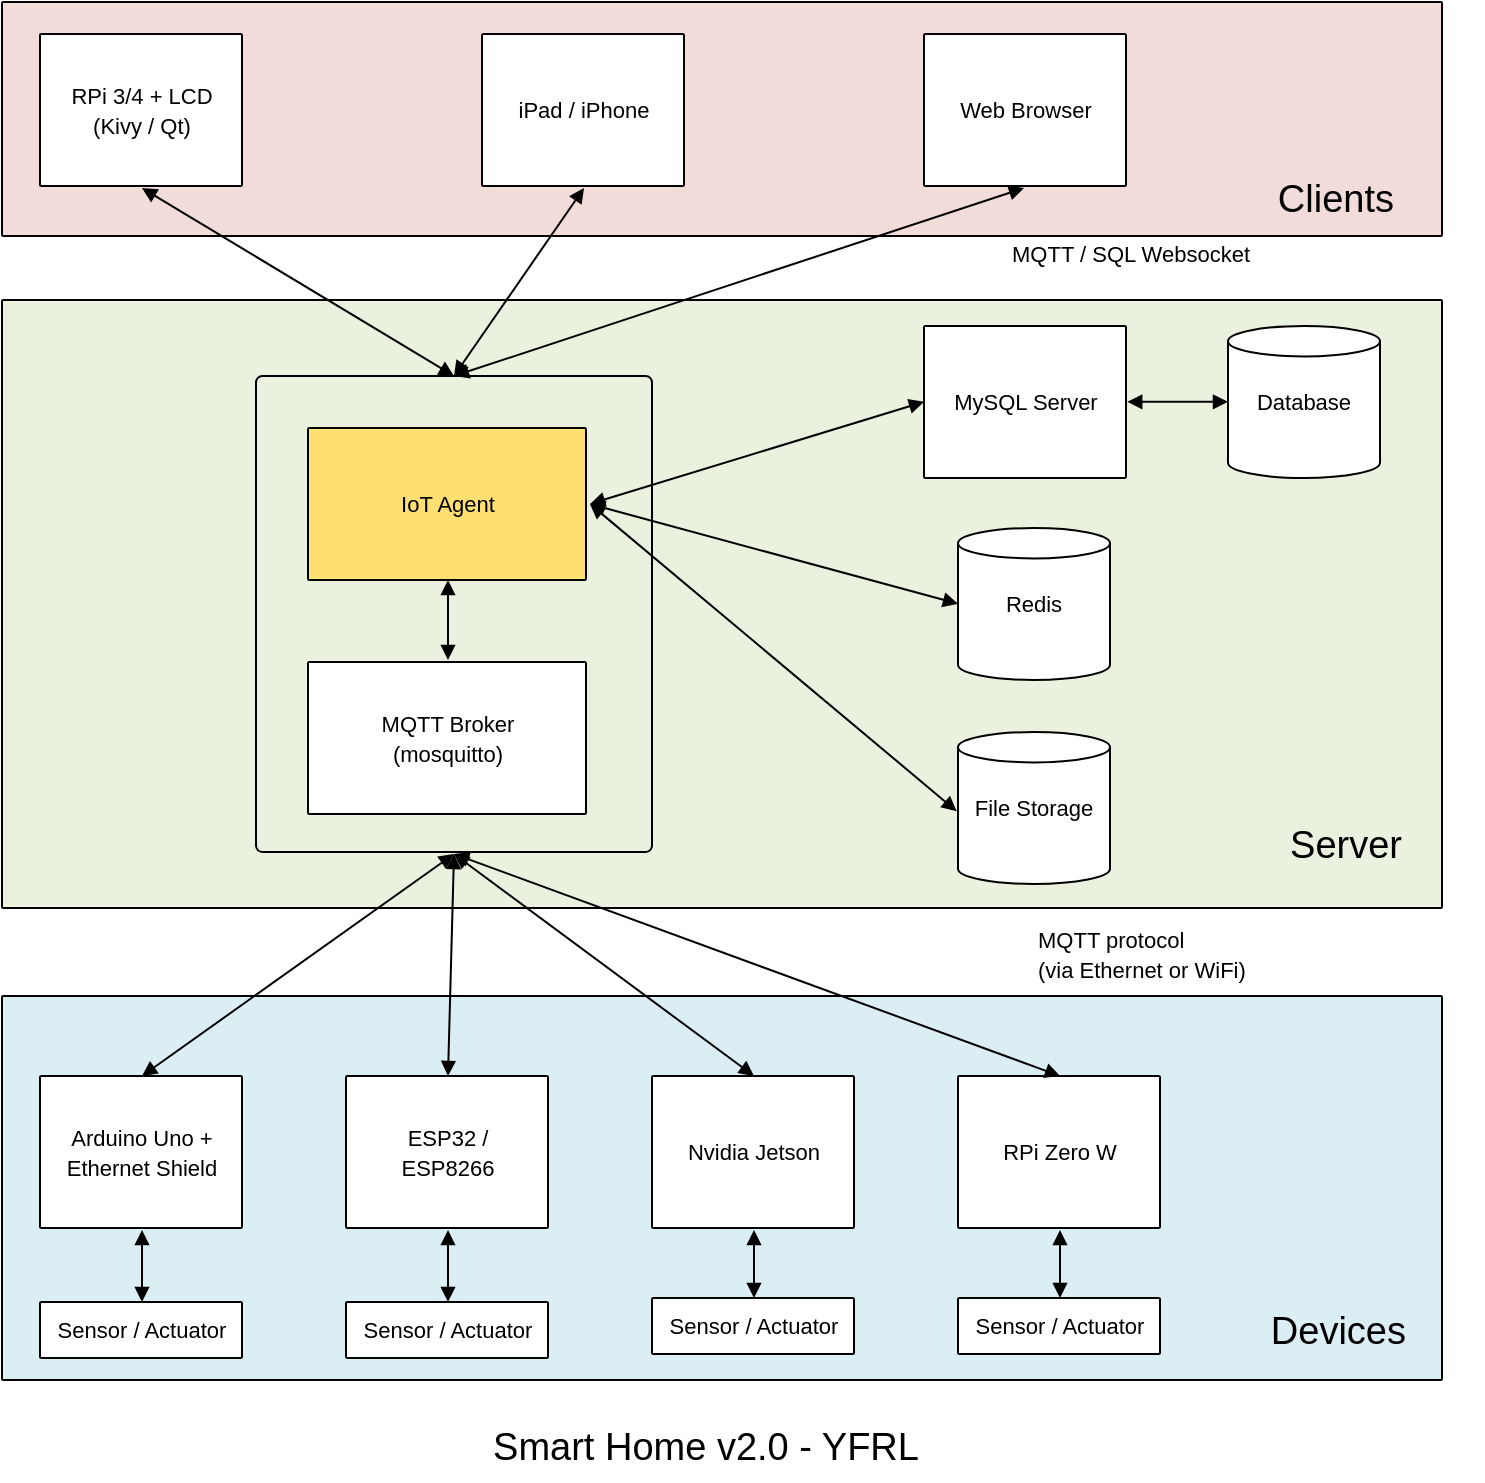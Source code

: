 <mxfile version="13.0.1" type="device"><diagram name="Page 1" id="Page_1"><mxGraphModel dx="1102" dy="1000" grid="1" gridSize="10" guides="1" tooltips="1" connect="1" arrows="1" fold="1" page="1" pageScale="1" pageWidth="827" pageHeight="1169" math="0" shadow="0"><root><mxCell id="0"/><mxCell id="1" parent="0"/><mxCell id="2" style="vsdxID=1;fillColor=none;gradientColor=none;strokeColor=none;spacingTop=-3;spacingBottom=-3;spacingLeft=-3;spacingRight=-3;labelBackgroundColor=none;rounded=1;html=1;whiteSpace=wrap;" parent="1" vertex="1"><mxGeometry x="30" y="179" width="720" height="304" as="geometry"/></mxCell><mxCell id="3" style="vsdxID=2;fillColor=#ebf1df;gradientColor=none;shape=stencil(hZPhcsIgDMefhq8eJHO1H3dOX8An6FlmuXWth1VxTz/a0AItOj5B8svln4Qw3F6q4iwZ8Eun2295V2VXMfxkAKqppFadvTHcMdx+tVqedHttSnqfC0sCHyyypBjR08ALfTyoX0k2vkKRrclBkT/trc9onJ9cD3rl+WqDg2VP8PGqiRYxLiY+BzIZGBPyNwc5i+AuyuCEZA7BGBmy8g+buFZNoLLPg5HSKGKpsw945/6IWLeXNNc4ig4rwzmDyW4ldPuQsXKRvZLteeFblQfH5Zt0P6sTonEZXLYRQ+KZ/mBSCzzxOfzo4+9iYjkP+Kc4jHFMNS+l9vVftpdha2ifVF3T0oX++ZZZE20o7v4A);strokeColor=#000000;spacingTop=-3;spacingBottom=-3;spacingLeft=-3;spacingRight=-3;labelBackgroundColor=none;rounded=1;html=1;whiteSpace=wrap;" parent="2" vertex="1"><mxGeometry width="720" height="304" as="geometry"/></mxCell><mxCell id="4" style="vsdxID=3;fillColor=none;gradientColor=none;fillOpacity=0;strokeColor=none;spacingTop=-3;spacingBottom=-3;spacingLeft=-3;spacingRight=-3;labelBackgroundColor=none;rounded=1;html=1;whiteSpace=wrap;" parent="1" vertex="1"><mxGeometry x="157" y="217" width="198" height="238" as="geometry"/></mxCell><mxCell id="5" style="vsdxID=4;fillColor=#000000;gradientColor=none;fillOpacity=0;shape=stencil(fZNRcoMgEIZPw6uzsMaUx06aXKAncCKtTK1miGk0py9xpQJFeYLd/4dvgWV4uNblRTEB1950X+quq75m+MaE0G2tjO7tjOGR4eGjM+rTdLe2ovWltEoBU0RV5OFPtYDSnN/1Q1EMMuT7HSXI+d39PE8c5jylxnmHDPMpcCLt+WZIzEO1W2Y7Cd6YzTAIl99DMGbCUQTbDehOL5wAfcEEA6+Wp9Gtxy5fsjzAhy12KTMhI/4QlwNEfGv1YWzA1P0lkBfHXwlFsUW9GJYych5y+5XFpThU764i+FXU5TUShsTfWHvsuJIhfP1R/C8MQwUmLyvBvP2b7WRqG2oo3TTUdX4+bjMbohbF4y8=);strokeColor=#000000;spacingTop=-3;spacingBottom=-3;spacingLeft=-3;spacingRight=-3;labelBackgroundColor=none;rounded=1;html=1;whiteSpace=wrap;" parent="4" vertex="1"><mxGeometry width="198" height="238" as="geometry"/></mxCell><mxCell id="6" style="vsdxID=5;fillColor=none;gradientColor=none;strokeColor=none;spacingTop=-3;spacingBottom=-3;spacingLeft=-3;spacingRight=-3;labelBackgroundColor=none;rounded=1;html=1;whiteSpace=wrap;" parent="1" vertex="1"><mxGeometry x="30" y="527" width="720" height="192" as="geometry"/></mxCell><mxCell id="7" style="vsdxID=6;fillColor=#dbeef3;gradientColor=none;shape=stencil(fZNRkoMgDIZPw6sDpLb1cafbXqAncCqtzLraobbr7ukXDQpRLE+QfJn8CQmDw6PM74pJ/mhN86V+dNGWDD6ZlLouldGtvTE4MjhcG6NupnnWBb7vuSUlHyyqwBjR05Ln5nLWfwptPAGxS9GBkd/Nq8/YOT+6fvGVZYmDTwhfngZpQXEx8fs9mjo5JuQbBzmL4NYmHQUTtXMULKghN/+w6StdB1pttgyI3nnQUnAfs+X+CFoA0eb10gLCKmHOQLRzEfU+ZGyB3L5T7vmx94mwafxJNykVvlarJH/XwbKbEBJrBQR/tsAjk+LngM5OR+VM6larA8pDrH0xue8n216GHcLt0lWFKxj65ztnTbivcPwH);strokeColor=#000000;spacingTop=-3;spacingBottom=-3;spacingLeft=-3;spacingRight=-3;labelBackgroundColor=none;rounded=1;html=1;whiteSpace=wrap;" parent="6" vertex="1"><mxGeometry width="720" height="192" as="geometry"/></mxCell><mxCell id="8" style="vsdxID=7;fillColor=none;gradientColor=none;strokeColor=none;spacingTop=-3;spacingBottom=-3;spacingLeft=-3;spacingRight=-3;labelBackgroundColor=none;rounded=1;html=1;whiteSpace=wrap;" parent="1" vertex="1"><mxGeometry x="30" y="30" width="720" height="117" as="geometry"/></mxCell><mxCell id="9" style="vsdxID=8;fillColor=#f2dcda;gradientColor=none;shape=stencil(fZNLcoMwDIZP4y1jWyTAspMmF+gJmOAWTylkHNK6PX0NMtjiEa9s6dPol2QxON3r8qaY5PfedJ/qR1d9zeCVSanbWhnduxuDM4PTe2fUh+kebYXvW+lIyUeLqjBGDLTkpbm+6T+FNp6AyA7owMiv7nvIaL0fXb/4KorkkI2WC8LXh0FaUFzMfJajycopIU895C2C+ygLM5J5BCgyZuUvLnGj20ily1MAUUoi1jqHgCMPR1DdQdJS4yQ6rgyWDGx2a0N3CJkqT9NnsgM/9TuRoohOnh+p8L1CJZmXhXUfISb2CohGtcI3fkeYPf0vlsqZ1e1WB5SHrfZtyX3+m91l3BvcKN00uHaxf7lnzoQ7Cud/);strokeColor=#000000;spacingTop=-3;spacingBottom=-3;spacingLeft=-3;spacingRight=-3;labelBackgroundColor=none;rounded=1;html=1;whiteSpace=wrap;" parent="8" vertex="1"><mxGeometry width="720" height="117" as="geometry"/></mxCell><mxCell id="10" style="vsdxID=9;fillColor=none;gradientColor=none;strokeColor=none;spacingTop=-3;spacingBottom=-3;spacingLeft=-3;spacingRight=-3;labelBackgroundColor=none;rounded=1;html=1;whiteSpace=wrap;" parent="1" vertex="1"><mxGeometry x="183" y="360" width="139" height="76" as="geometry"/></mxCell><mxCell id="11" style="vsdxID=10;fillColor=#ffffff;gradientColor=none;shape=stencil(fZNRkoIwDIZP01enbRbER8d1L7AnYKQunUVwKu5WT28lhTZQ5akk3z/50zQMdpe6PCsm+aU33a/611VfM/hkUuq2Vkb37sRgz2B37Iz6Md21rfD/XDpS8iGiKtSIJy15aQ7f+q4wxlcg1hkmUHnq/p4Vrc9j6oZ/m81K5EPkC+HD1SAtKC4mPl9jyMqxoCg85COCe5WFEfnIPQIUGaryrSvc6DZy6epkGXFKFEufTlBI6jXYmPsajcbdwJyB5A0lvAbJ2G0B76wGXkwjc2XC5+WT77g3ScZiYXldEBOvPEcTWeCJRxBGTJ+FpXYmd68aAopD6sJSbt+/WXcYtgP3RjcNLlecn2+TC+Emwv4B);strokeColor=#000000;spacingTop=-3;spacingBottom=-3;spacingLeft=-3;spacingRight=-3;labelBackgroundColor=none;rounded=1;html=1;whiteSpace=wrap;" parent="10" vertex="1"><mxGeometry width="139" height="76" as="geometry"/></mxCell><mxCell id="12" value="&lt;p style=&quot;align:center;margin-left:0;margin-right:0;margin-top:0px;margin-bottom:0px;text-indent:0;valign:middle;direction:ltr;&quot;&gt;&lt;font style=&quot;font-size:11px;font-family:Arial;color:#000000;direction:ltr;letter-spacing:0px;line-height:100%;opacity:1&quot;&gt;MQTT Broker&lt;br/&gt;(mosquitto)&lt;br/&gt;&lt;/font&gt;&lt;/p&gt;" style="text;vsdxID=9;fillColor=none;gradientColor=none;strokeColor=none;spacingTop=-3;spacingBottom=-3;spacingLeft=-3;spacingRight=-3;labelBackgroundColor=none;rounded=1;html=1;whiteSpace=wrap;verticalAlign=middle;align=center;;html=1;" parent="10" vertex="1"><mxGeometry y="-0.2" width="139.7" height="76.2" as="geometry"/></mxCell><mxCell id="13" style="vsdxID=11;fillColor=none;gradientColor=none;strokeColor=none;spacingTop=-3;spacingBottom=-3;spacingLeft=-3;spacingRight=-3;labelBackgroundColor=none;rounded=1;html=1;whiteSpace=wrap;" parent="1" vertex="1"><mxGeometry x="202" y="567" width="101" height="76" as="geometry"/></mxCell><mxCell id="14" style="vsdxID=12;fillColor=#ffffff;gradientColor=none;shape=stencil(fZNNEsIgDIVPw9YBMlZdOv5cwBN0LFrG2jq0Knp6sYECLdoVTb7MeyGEwKYt85sgnLadai7iKYuuJLAlnMu6FEp25kRgR2BzapQ4q+ZeF/h/yw3JaR8RBdawL81pro4H+RYYozNgizkmsPLaPL6K2uYx9cK/1WrGsj6yR/h4V0izGGcDny0wpLkT5FbuZSOM2ioNDsnAIhAjvSpdG+FK1oFLowPLyGlUMfVpClzXzqu3MfbljIbdwJiB5A0lvPoS1+0S/ln1PBtGZmT8Z8sH32FvPBqLhul1QUj88hxMZIInHoEfcfwsdGxncPerIYhxSF1Yyu3/N2sO/Xbg3siqwuUK8+NtMiHcRNh9AA==);strokeColor=#000000;spacingTop=-3;spacingBottom=-3;spacingLeft=-3;spacingRight=-3;labelBackgroundColor=none;rounded=1;html=1;whiteSpace=wrap;" parent="13" vertex="1"><mxGeometry width="101" height="76" as="geometry"/></mxCell><mxCell id="15" value="&lt;p style=&quot;align:center;margin-left:0;margin-right:0;margin-top:0px;margin-bottom:0px;text-indent:0;valign:middle;direction:ltr;&quot;&gt;&lt;font style=&quot;font-size:11px;font-family:Arial;color:#000000;direction:ltr;letter-spacing:0px;line-height:100%;opacity:1&quot;&gt;ESP32 / &lt;br/&gt;ESP8266&lt;br/&gt;&lt;/font&gt;&lt;/p&gt;" style="text;vsdxID=11;fillColor=none;gradientColor=none;strokeColor=none;spacingTop=-3;spacingBottom=-3;spacingLeft=-3;spacingRight=-3;labelBackgroundColor=none;rounded=1;html=1;whiteSpace=wrap;verticalAlign=middle;align=center;;html=1;" parent="13" vertex="1"><mxGeometry y="-0.2" width="101.6" height="76.2" as="geometry"/></mxCell><mxCell id="16" style="vsdxID=13;fillColor=none;gradientColor=none;strokeColor=none;spacingTop=-3;spacingBottom=-3;spacingLeft=-3;spacingRight=-3;labelBackgroundColor=none;rounded=1;html=1;whiteSpace=wrap;" parent="1" vertex="1"><mxGeometry x="508" y="567" width="101" height="76" as="geometry"/></mxCell><mxCell id="17" style="vsdxID=14;fillColor=#ffffff;gradientColor=none;shape=stencil(fZNNEsIgDIVPw9YBMlZdOv5cwBN0LFrG2jq0Knp6sYECLdoVTb7MeyGEwKYt85sgnLadai7iKYuuJLAlnMu6FEp25kRgR2BzapQ4q+ZeF/h/yw3JaR8RBdawL81pro4H+RYYozNgizkmsPLaPL6K2uYx9cK/1WrGsj6yR/h4V0izGGcDny0wpLkT5FbuZSOM2ioNDsnAIhAjvSpdG+FK1oFLowPLyGlUMfVpClzXzqu3MfbljIbdwJiB5A0lvPoS1+0S/ln1PBtGZmT8Z8sH32FvPBqLhul1QUj88hxMZIInHoEfcfwsdGxncPerIYhxSF1Yyu3/N2sO/Xbg3siqwuUK8+NtMiHcRNh9AA==);strokeColor=#000000;spacingTop=-3;spacingBottom=-3;spacingLeft=-3;spacingRight=-3;labelBackgroundColor=none;rounded=1;html=1;whiteSpace=wrap;" parent="16" vertex="1"><mxGeometry width="101" height="76" as="geometry"/></mxCell><mxCell id="18" value="&lt;p style=&quot;align:center;margin-left:0;margin-right:0;margin-top:0px;margin-bottom:0px;text-indent:0;valign:middle;direction:ltr;&quot;&gt;&lt;font style=&quot;font-size:11px;font-family:Arial;color:#000000;direction:ltr;letter-spacing:0px;line-height:100%;opacity:1&quot;&gt;RPi Zero W&lt;br/&gt;&lt;/font&gt;&lt;/p&gt;" style="text;vsdxID=13;fillColor=none;gradientColor=none;strokeColor=none;spacingTop=-3;spacingBottom=-3;spacingLeft=-3;spacingRight=-3;labelBackgroundColor=none;rounded=1;html=1;whiteSpace=wrap;verticalAlign=middle;align=center;;html=1;" parent="16" vertex="1"><mxGeometry y="-0.2" width="101.6" height="76.2" as="geometry"/></mxCell><mxCell id="19" style="vsdxID=15;fillColor=none;gradientColor=none;strokeColor=none;spacingTop=-3;spacingBottom=-3;spacingLeft=-3;spacingRight=-3;labelBackgroundColor=none;rounded=1;html=1;whiteSpace=wrap;" parent="1" vertex="1"><mxGeometry x="49" y="46" width="101" height="76" as="geometry"/></mxCell><mxCell id="20" style="vsdxID=16;fillColor=#ffffff;gradientColor=none;shape=stencil(fZNNEsIgDIVPw9YBMlZdOv5cwBN0LFrG2jq0Knp6sYECLdoVTb7MeyGEwKYt85sgnLadai7iKYuuJLAlnMu6FEp25kRgR2BzapQ4q+ZeF/h/yw3JaR8RBdawL81pro4H+RYYozNgizkmsPLaPL6K2uYx9cK/1WrGsj6yR/h4V0izGGcDny0wpLkT5FbuZSOM2ioNDsnAIhAjvSpdG+FK1oFLowPLyGlUMfVpClzXzqu3MfbljIbdwJiB5A0lvPoS1+0S/ln1PBtGZmT8Z8sH32FvPBqLhul1QUj88hxMZIInHoEfcfwsdGxncPerIYhxSF1Yyu3/N2sO/Xbg3siqwuUK8+NtMiHcRNh9AA==);strokeColor=#000000;spacingTop=-3;spacingBottom=-3;spacingLeft=-3;spacingRight=-3;labelBackgroundColor=none;rounded=1;html=1;whiteSpace=wrap;" parent="19" vertex="1"><mxGeometry width="101" height="76" as="geometry"/></mxCell><mxCell id="21" value="&lt;p style=&quot;align:center;margin-left:0;margin-right:0;margin-top:0px;margin-bottom:0px;text-indent:0;valign:middle;direction:ltr;&quot;&gt;&lt;font style=&quot;font-size:11px;font-family:Arial;color:#000000;direction:ltr;letter-spacing:0px;line-height:100%;opacity:1&quot;&gt;RPi 3/4 + LCD&lt;br/&gt;(Kivy / Qt)&lt;br/&gt;&lt;/font&gt;&lt;/p&gt;" style="text;vsdxID=15;fillColor=none;gradientColor=none;strokeColor=none;spacingTop=-3;spacingBottom=-3;spacingLeft=-3;spacingRight=-3;labelBackgroundColor=none;rounded=1;html=1;whiteSpace=wrap;verticalAlign=middle;align=center;;html=1;" parent="19" vertex="1"><mxGeometry y="-0.2" width="101.6" height="76.2" as="geometry"/></mxCell><mxCell id="22" style="vsdxID=17;fillColor=none;gradientColor=none;strokeColor=none;spacingTop=-3;spacingBottom=-3;spacingLeft=-3;spacingRight=-3;labelBackgroundColor=none;rounded=1;html=1;whiteSpace=wrap;" parent="1" vertex="1"><mxGeometry x="491" y="46" width="101" height="76" as="geometry"/></mxCell><mxCell id="23" style="vsdxID=18;fillColor=#ffffff;gradientColor=none;shape=stencil(fZNNEsIgDIVPw9YBMlZdOv5cwBN0LFrG2jq0Knp6sYECLdoVTb7MeyGEwKYt85sgnLadai7iKYuuJLAlnMu6FEp25kRgR2BzapQ4q+ZeF/h/yw3JaR8RBdawL81pro4H+RYYozNgizkmsPLaPL6K2uYx9cK/1WrGsj6yR/h4V0izGGcDny0wpLkT5FbuZSOM2ioNDsnAIhAjvSpdG+FK1oFLowPLyGlUMfVpClzXzqu3MfbljIbdwJiB5A0lvPoS1+0S/ln1PBtGZmT8Z8sH32FvPBqLhul1QUj88hxMZIInHoEfcfwsdGxncPerIYhxSF1Yyu3/N2sO/Xbg3siqwuUK8+NtMiHcRNh9AA==);strokeColor=#000000;spacingTop=-3;spacingBottom=-3;spacingLeft=-3;spacingRight=-3;labelBackgroundColor=none;rounded=1;html=1;whiteSpace=wrap;" parent="22" vertex="1"><mxGeometry width="101" height="76" as="geometry"/></mxCell><mxCell id="24" value="&lt;p style=&quot;align:center;margin-left:0;margin-right:0;margin-top:0px;margin-bottom:0px;text-indent:0;valign:middle;direction:ltr;&quot;&gt;&lt;font style=&quot;font-size:11px;font-family:Arial;color:#000000;direction:ltr;letter-spacing:0px;line-height:100%;opacity:1&quot;&gt;Web Browser&lt;br/&gt;&lt;/font&gt;&lt;/p&gt;" style="text;vsdxID=17;fillColor=none;gradientColor=none;strokeColor=none;spacingTop=-3;spacingBottom=-3;spacingLeft=-3;spacingRight=-3;labelBackgroundColor=none;rounded=1;html=1;whiteSpace=wrap;verticalAlign=middle;align=center;;html=1;" parent="22" vertex="1"><mxGeometry y="-0.2" width="101.6" height="76.2" as="geometry"/></mxCell><mxCell id="25" style="vsdxID=19;fillColor=none;gradientColor=none;strokeColor=none;spacingTop=-3;spacingBottom=-3;spacingLeft=-3;spacingRight=-3;labelBackgroundColor=none;rounded=1;html=1;whiteSpace=wrap;" parent="1" vertex="1"><mxGeometry x="270" y="46" width="101" height="76" as="geometry"/></mxCell><mxCell id="26" style="vsdxID=20;fillColor=#ffffff;gradientColor=none;shape=stencil(fZNNEsIgDIVPw9YBMlZdOv5cwBN0LFrG2jq0Knp6sYECLdoVTb7MeyGEwKYt85sgnLadai7iKYuuJLAlnMu6FEp25kRgR2BzapQ4q+ZeF/h/yw3JaR8RBdawL81pro4H+RYYozNgizkmsPLaPL6K2uYx9cK/1WrGsj6yR/h4V0izGGcDny0wpLkT5FbuZSOM2ioNDsnAIhAjvSpdG+FK1oFLowPLyGlUMfVpClzXzqu3MfbljIbdwJiB5A0lvPoS1+0S/ln1PBtGZmT8Z8sH32FvPBqLhul1QUj88hxMZIInHoEfcfwsdGxncPerIYhxSF1Yyu3/N2sO/Xbg3siqwuUK8+NtMiHcRNh9AA==);strokeColor=#000000;spacingTop=-3;spacingBottom=-3;spacingLeft=-3;spacingRight=-3;labelBackgroundColor=none;rounded=1;html=1;whiteSpace=wrap;" parent="25" vertex="1"><mxGeometry width="101" height="76" as="geometry"/></mxCell><mxCell id="27" value="&lt;p style=&quot;align:center;margin-left:0;margin-right:0;margin-top:0px;margin-bottom:0px;text-indent:0;valign:middle;direction:ltr;&quot;&gt;&lt;font style=&quot;font-size:11px;font-family:Arial;color:#000000;direction:ltr;letter-spacing:0px;line-height:100%;opacity:1&quot;&gt;iPad / iPhone&lt;br/&gt;&lt;/font&gt;&lt;/p&gt;" style="text;vsdxID=19;fillColor=none;gradientColor=none;strokeColor=none;spacingTop=-3;spacingBottom=-3;spacingLeft=-3;spacingRight=-3;labelBackgroundColor=none;rounded=1;html=1;whiteSpace=wrap;verticalAlign=middle;align=center;;html=1;" parent="25" vertex="1"><mxGeometry y="-0.2" width="101.6" height="76.2" as="geometry"/></mxCell><mxCell id="28" style="vsdxID=21;fillColor=none;gradientColor=none;strokeColor=none;spacingTop=-3;spacingBottom=-3;spacingLeft=-3;spacingRight=-3;labelBackgroundColor=none;rounded=1;html=1;whiteSpace=wrap;" parent="1" vertex="1"><mxGeometry x="355" y="567" width="101" height="76" as="geometry"/></mxCell><mxCell id="29" style="vsdxID=22;fillColor=#ffffff;gradientColor=none;shape=stencil(fZNNEsIgDIVPw9YBMlZdOv5cwBN0LFrG2jq0Knp6sYECLdoVTb7MeyGEwKYt85sgnLadai7iKYuuJLAlnMu6FEp25kRgR2BzapQ4q+ZeF/h/yw3JaR8RBdawL81pro4H+RYYozNgizkmsPLaPL6K2uYx9cK/1WrGsj6yR/h4V0izGGcDny0wpLkT5FbuZSOM2ioNDsnAIhAjvSpdG+FK1oFLowPLyGlUMfVpClzXzqu3MfbljIbdwJiB5A0lvPoS1+0S/ln1PBtGZmT8Z8sH32FvPBqLhul1QUj88hxMZIInHoEfcfwsdGxncPerIYhxSF1Yyu3/N2sO/Xbg3siqwuUK8+NtMiHcRNh9AA==);strokeColor=#000000;spacingTop=-3;spacingBottom=-3;spacingLeft=-3;spacingRight=-3;labelBackgroundColor=none;rounded=1;html=1;whiteSpace=wrap;" parent="28" vertex="1"><mxGeometry width="101" height="76" as="geometry"/></mxCell><mxCell id="30" value="&lt;p style=&quot;align:center;margin-left:0;margin-right:0;margin-top:0px;margin-bottom:0px;text-indent:0;valign:middle;direction:ltr;&quot;&gt;&lt;font style=&quot;font-size:11px;font-family:Arial;color:#000000;direction:ltr;letter-spacing:0px;line-height:100%;opacity:1&quot;&gt;Nvidia Jetson&lt;br/&gt;&lt;/font&gt;&lt;/p&gt;" style="text;vsdxID=21;fillColor=none;gradientColor=none;strokeColor=none;spacingTop=-3;spacingBottom=-3;spacingLeft=-3;spacingRight=-3;labelBackgroundColor=none;rounded=1;html=1;whiteSpace=wrap;verticalAlign=middle;align=center;;html=1;" parent="28" vertex="1"><mxGeometry y="-0.2" width="101.6" height="76.2" as="geometry"/></mxCell><mxCell id="31" style="vsdxID=23;fillColor=none;gradientColor=none;strokeColor=none;spacingTop=-3;spacingBottom=-3;spacingLeft=-3;spacingRight=-3;labelBackgroundColor=none;rounded=1;html=1;whiteSpace=wrap;" parent="1" vertex="1"><mxGeometry x="49" y="567" width="101" height="76" as="geometry"/></mxCell><mxCell id="32" style="vsdxID=24;fillColor=#ffffff;gradientColor=none;shape=stencil(fZNNEsIgDIVPw9YBMlZdOv5cwBN0LFrG2jq0Knp6sYECLdoVTb7MeyGEwKYt85sgnLadai7iKYuuJLAlnMu6FEp25kRgR2BzapQ4q+ZeF/h/yw3JaR8RBdawL81pro4H+RYYozNgizkmsPLaPL6K2uYx9cK/1WrGsj6yR/h4V0izGGcDny0wpLkT5FbuZSOM2ioNDsnAIhAjvSpdG+FK1oFLowPLyGlUMfVpClzXzqu3MfbljIbdwJiB5A0lvPoS1+0S/ln1PBtGZmT8Z8sH32FvPBqLhul1QUj88hxMZIInHoEfcfwsdGxncPerIYhxSF1Yyu3/N2sO/Xbg3siqwuUK8+NtMiHcRNh9AA==);strokeColor=#000000;spacingTop=-3;spacingBottom=-3;spacingLeft=-3;spacingRight=-3;labelBackgroundColor=none;rounded=1;html=1;whiteSpace=wrap;" parent="31" vertex="1"><mxGeometry width="101" height="76" as="geometry"/></mxCell><mxCell id="33" value="&lt;p style=&quot;align:center;margin-left:0;margin-right:0;margin-top:0px;margin-bottom:0px;text-indent:0;valign:middle;direction:ltr;&quot;&gt;&lt;font style=&quot;font-size:11px;font-family:Arial;color:#000000;direction:ltr;letter-spacing:0px;line-height:100%;opacity:1&quot;&gt;Arduino Uno + Ethernet Shield&lt;br/&gt;&lt;/font&gt;&lt;/p&gt;" style="text;vsdxID=23;fillColor=none;gradientColor=none;strokeColor=none;spacingTop=-3;spacingBottom=-3;spacingLeft=-3;spacingRight=-3;labelBackgroundColor=none;rounded=1;html=1;whiteSpace=wrap;verticalAlign=middle;align=center;;html=1;" parent="31" vertex="1"><mxGeometry y="-0.2" width="101.6" height="76.2" as="geometry"/></mxCell><mxCell id="34" style="vsdxID=25;fillColor=none;gradientColor=none;strokeColor=none;spacingTop=-3;spacingBottom=-3;spacingLeft=-3;spacingRight=-3;labelBackgroundColor=none;rounded=1;html=1;whiteSpace=wrap;" parent="1" vertex="1"><mxGeometry x="643" y="192" width="76" height="76" as="geometry"/></mxCell><mxCell id="35" style="vsdxID=26;fillColor=#ffffff;gradientColor=none;shape=stencil(fVNBcsMgDHwNVwakUMIxk6Qf6As8Ma2ZOnaGOK3T15dYuDbUMSe0WrGLQAz316q4WAbi2vn20367sqsYHhiAayrrXRd2DI8M9++ttx++vTUlxZciMEEMiC2pRj7YIAp/enM/ljDBUWpFCao8t18PxT7mKXWnyFD4SszTzRNVptwYGsVVlOyBIAC+idA9QlLEsh4JUOMxmBIGUbFb0NWaK5NqT6fmMqPu3B3mHPx/3UG5ds2sNxN/jPkW1xo0FfwBHMHM1jZ1bQx/0Xm/UtOBInXesVXbweUm8736qhwxd526FLnDJ5fClI6LXVsyvPIHw2b46jQErq5pUub5fDQCRGOFx18=);strokeColor=#000000;spacingTop=-3;spacingBottom=-3;spacingLeft=-3;spacingRight=-3;labelBackgroundColor=none;rounded=1;html=1;whiteSpace=wrap;" parent="34" vertex="1"><mxGeometry width="76" height="76" as="geometry"/></mxCell><mxCell id="36" style="vsdxID=27;fillColor=#ffffff;gradientColor=none;shape=stencil(hVJbDoIwEDxNf5vtLg3h0/i4gCcgUqXxgSmo6OmtLGiLEvu1uzPdmUxW0Lwu87MRCHXjqr252aIpBS0Eoj2VxtnGV4KWgubbypmdqy6ngvtz7pkI3cQU/Ee92Ai526ztw/AMJKlUM8A/j9X1pdj2OEP3fgO3K2ZuLo6pKub2bSKTDIKXMdwiw4gy6R3dMVrQErd6WEgh3InD7Id+mkqdxR4g1lQAseKURxrz6TuAnx4+P4aBllqFEjq2FJoekvmTw98gwmjVaGcc9SA56ZJi+lQMvu4ujm/RHg58sO9T8cX4Qv2Ir5uWTw==);strokeColor=#000000;spacingTop=-3;spacingBottom=-3;spacingLeft=-3;spacingRight=-3;labelBackgroundColor=none;rounded=1;html=1;whiteSpace=wrap;" parent="34" vertex="1"><mxGeometry width="76" height="76" as="geometry"/></mxCell><mxCell id="37" value="&lt;p style=&quot;align:center;margin-left:0;margin-right:0;margin-top:0px;margin-bottom:0px;text-indent:0;valign:middle;direction:ltr;&quot;&gt;&lt;font style=&quot;font-size:11px;font-family:Arial;color:#000000;direction:ltr;letter-spacing:0px;line-height:100%;opacity:1&quot;&gt;Database&lt;/font&gt;&lt;/p&gt;" style="text;vsdxID=25;fillColor=none;gradientColor=none;strokeColor=none;spacingTop=-3;spacingBottom=-3;spacingLeft=-3;spacingRight=-3;labelBackgroundColor=none;rounded=1;html=1;whiteSpace=wrap;verticalAlign=middle;align=center;;html=1;" parent="34" vertex="1"><mxGeometry y="-0.2" width="76.2" height="76.2" as="geometry"/></mxCell><mxCell id="38" style="vsdxID=28;fillColor=none;gradientColor=none;fillOpacity=0;strokeOpacity=0;spacingTop=-3;spacingBottom=-3;spacingLeft=-3;spacingRight=-3;labelBackgroundColor=none;rounded=0;strokeColor=none;html=1;whiteSpace=wrap;" parent="1" vertex="1"><mxGeometry x="633" y="97" width="95" height="63" as="geometry"/></mxCell><mxCell id="39" style="vsdxID=29;fillColor=#ffffff;gradientColor=none;fillOpacity=0;strokeOpacity=0;shape=stencil(nZBLDsIwDERP4y1KYiEOUMoFOEFEDbEISZWG8jk9aQ1SQKy688y8kaUBbAZnewKjhpzimW7cZQe4BWM4OEqcywXYAjbHmOiU4jV0ontbSKNmhzrp6Ik2yqbDnp8knlqh3qwlkOYljtPH+zuX6FGrnYCeQwVqtRj96L/wYvQLLMe8iGzF3sugdf67YLFkfWxf);spacingTop=-3;spacingBottom=-3;spacingLeft=-3;spacingRight=-3;labelBackgroundColor=none;rounded=1;html=1;whiteSpace=wrap;" parent="38" vertex="1"><mxGeometry width="95" height="63" as="geometry"/></mxCell><mxCell id="40" value="&lt;p style=&quot;align:right;margin-left:0;margin-right:0;margin-top:0px;margin-bottom:0px;text-indent:0;valign:middle;direction:ltr;&quot;&gt;&lt;font style=&quot;font-size:19px;font-family:Arial;color:#000000;direction:ltr;letter-spacing:0px;line-height:100%;opacity:1&quot;&gt;Clients&lt;/font&gt;&lt;/p&gt;" style="text;vsdxID=28;fillColor=none;gradientColor=none;fillOpacity=0;strokeOpacity=0;spacingTop=-3;spacingBottom=-3;spacingLeft=-3;spacingRight=-3;labelBackgroundColor=none;rounded=0;strokeColor=none;html=1;whiteSpace=wrap;verticalAlign=middle;align=right;;html=1;" parent="38" vertex="1"><mxGeometry x="3.18" y="2.68" width="88.9" height="57.15" as="geometry"/></mxCell><mxCell id="41" style="vsdxID=30;fillColor=none;gradientColor=none;fillOpacity=0;strokeOpacity=0;spacingTop=-3;spacingBottom=-3;spacingLeft=-3;spacingRight=-3;labelBackgroundColor=none;rounded=0;strokeColor=none;html=1;whiteSpace=wrap;" parent="1" vertex="1"><mxGeometry x="637" y="420" width="95" height="63" as="geometry"/></mxCell><mxCell id="42" style="vsdxID=31;fillColor=#ffffff;gradientColor=none;fillOpacity=0;strokeOpacity=0;shape=stencil(nZBLDsIwDERP4y1KYiEOUMoFOEFEDbEISZWG8jk9aQ1SQKy688y8kaUBbAZnewKjhpzimW7cZQe4BWM4OEqcywXYAjbHmOiU4jV0ontbSKNmhzrp6Ik2yqbDnp8knlqh3qwlkOYljtPH+zuX6FGrnYCeQwVqtRj96L/wYvQLLMe8iGzF3sugdf67YLFkfWxf);spacingTop=-3;spacingBottom=-3;spacingLeft=-3;spacingRight=-3;labelBackgroundColor=none;rounded=1;html=1;whiteSpace=wrap;" parent="41" vertex="1"><mxGeometry width="95" height="63" as="geometry"/></mxCell><mxCell id="43" value="&lt;p style=&quot;align:right;margin-left:0;margin-right:0;margin-top:0px;margin-bottom:0px;text-indent:0;valign:middle;direction:ltr;&quot;&gt;&lt;font style=&quot;font-size:19px;font-family:Arial;color:#000000;direction:ltr;letter-spacing:0px;line-height:100%;opacity:1&quot;&gt;Server&lt;/font&gt;&lt;/p&gt;" style="text;vsdxID=30;fillColor=none;gradientColor=none;fillOpacity=0;strokeOpacity=0;spacingTop=-3;spacingBottom=-3;spacingLeft=-3;spacingRight=-3;labelBackgroundColor=none;rounded=0;strokeColor=none;html=1;whiteSpace=wrap;verticalAlign=middle;align=right;;html=1;" parent="41" vertex="1"><mxGeometry x="3.18" y="2.68" width="88.9" height="57.15" as="geometry"/></mxCell><mxCell id="44" style="vsdxID=32;fillColor=none;gradientColor=none;fillOpacity=0;strokeOpacity=0;spacingTop=-3;spacingBottom=-3;spacingLeft=-3;spacingRight=-3;labelBackgroundColor=none;rounded=0;strokeColor=none;html=1;whiteSpace=wrap;" parent="1" vertex="1"><mxGeometry x="633" y="663" width="101" height="63" as="geometry"/></mxCell><mxCell id="45" style="vsdxID=33;fillColor=#ffffff;gradientColor=none;fillOpacity=0;strokeOpacity=0;shape=stencil(nZBLDsIwDERP4y1KYiEOUMoFOEFEDbEISZWG8jk9aQ1SQKy688y8kaUBbAZnewKjhpzimW7cZQe4BWM4OEqcywXYAjbHmOiU4jV0ontbSKNmhzrp6Ik2yqbDnp8knlqh3qwlkOYljtPH+zuX6FGrnYCeQwVqtRj96L/wYvQLLMe8iGzF3sugdf67YLFkfWxf);spacingTop=-3;spacingBottom=-3;spacingLeft=-3;spacingRight=-3;labelBackgroundColor=none;rounded=1;html=1;whiteSpace=wrap;" parent="44" vertex="1"><mxGeometry width="101" height="63" as="geometry"/></mxCell><mxCell id="46" value="&lt;p style=&quot;align:right;margin-left:0;margin-right:0;margin-top:0px;margin-bottom:0px;text-indent:0;valign:middle;direction:ltr;&quot;&gt;&lt;font style=&quot;font-size:19px;font-family:Arial;color:#000000;direction:ltr;letter-spacing:0px;line-height:100%;opacity:1&quot;&gt;Devices&lt;/font&gt;&lt;/p&gt;" style="text;vsdxID=32;fillColor=none;gradientColor=none;fillOpacity=0;strokeOpacity=0;spacingTop=-3;spacingBottom=-3;spacingLeft=-3;spacingRight=-3;labelBackgroundColor=none;rounded=0;strokeColor=none;html=1;whiteSpace=wrap;verticalAlign=middle;align=right;;html=1;" parent="44" vertex="1"><mxGeometry x="3.17" y="2.68" width="95.25" height="57.15" as="geometry"/></mxCell><mxCell id="47" style="vsdxID=34;fillColor=none;gradientColor=none;fillOpacity=0;strokeOpacity=0;spacingTop=-3;spacingBottom=-3;spacingLeft=-3;spacingRight=-3;labelBackgroundColor=none;rounded=1;strokeColor=none;html=1;whiteSpace=wrap;" parent="1" vertex="1"><mxGeometry x="532" y="478" width="238" height="57" as="geometry"/></mxCell><mxCell id="48" style="vsdxID=35;fillColor=#ffffff;gradientColor=none;fillOpacity=0;strokeOpacity=0;shape=stencil(fZNRcoMgEIZPwysDLMTw2EmTC/QETqSVqdUMMY3p6UtcUsASfYLd/3e/BZbA7tzWJ0MEO49u+DRX24wtgVcihO1b4+zoVwT2BHbvgzMfbrj0De5PtVcKNkdMgx5+VwtWu+Ob/TEYYxR4pTCBzq/h+15xCnlM3XCnqNRz4IDa48WhmOfqsBVUCpZ8vML8JB7FlQ4Okf1ggkBMQQYBpIK5PHvxBJ3tE1q9pZtNRszWcLWmkufILCfkjOWAT1uCpQFKR1Zgjo4AJancrlFHw6ONiiqVc6edxZBWOWx6XLBUPeWNd1K0FF5FvGb+nyW/+T/apCfIFVA8pwLp+tv1i3lIcHxs1+GMpfnlUPkQDiTsfwE=);spacingTop=-3;spacingBottom=-3;spacingLeft=-3;spacingRight=-3;labelBackgroundColor=none;rounded=1;html=1;whiteSpace=wrap;" parent="47" vertex="1"><mxGeometry width="238" height="57" as="geometry"/></mxCell><mxCell id="49" value="&lt;p style=&quot;align:left;margin-left:0;margin-right:0;margin-top:0px;margin-bottom:0px;text-indent:0;valign:middle;direction:ltr;&quot;&gt;&lt;font style=&quot;font-size:11px;font-family:Arial;color:#000000;direction:ltr;letter-spacing:0px;line-height:100%;opacity:1&quot;&gt;MQTT protocol&lt;br/&gt;(via Ethernet or WiFi)&lt;br/&gt;&lt;/font&gt;&lt;/p&gt;" style="text;vsdxID=34;fillColor=none;gradientColor=none;fillOpacity=0;strokeOpacity=0;spacingTop=-3;spacingBottom=-3;spacingLeft=-3;spacingRight=-3;labelBackgroundColor=none;rounded=1;strokeColor=none;html=1;whiteSpace=wrap;verticalAlign=middle;align=left;;html=1;" parent="47" vertex="1"><mxGeometry x="16.51" y="15.57" width="205.11" height="25.4" as="geometry"/></mxCell><mxCell id="50" style="vsdxID=36;fillColor=none;gradientColor=none;fillOpacity=0;strokeOpacity=0;spacingTop=-3;spacingBottom=-3;spacingLeft=-3;spacingRight=-3;labelBackgroundColor=none;rounded=0;strokeColor=none;html=1;whiteSpace=wrap;" parent="1" vertex="1"><mxGeometry x="214" y="735" width="336" height="34" as="geometry"/></mxCell><mxCell id="51" style="vsdxID=37;fillColor=#ffffff;gradientColor=none;fillOpacity=0;strokeOpacity=0;shape=stencil(nZBLDsIwDERP4y1KYiEOUMoFOEFEDbEISZWG8jk9aQ1SQKy688y8kaUBbAZnewKjhpzimW7cZQe4BWM4OEqcywXYAjbHmOiU4jV0ontbSKNmhzrp6Ik2yqbDnp8knlqh3qwlkOYljtPH+zuX6FGrnYCeQwVqtRj96L/wYvQLLMe8iGzF3sugdf67YLFkfWxf);spacingTop=-3;spacingBottom=-3;spacingLeft=-3;spacingRight=-3;labelBackgroundColor=none;rounded=1;html=1;whiteSpace=wrap;" parent="50" vertex="1"><mxGeometry width="336" height="34" as="geometry"/></mxCell><mxCell id="52" value="&lt;p style=&quot;align:center;margin-left:0;margin-right:0;margin-top:0px;margin-bottom:0px;text-indent:0;valign:middle;direction:ltr;&quot;&gt;&lt;font style=&quot;font-size:19px;font-family:Arial;color:#000000;direction:ltr;letter-spacing:0px;line-height:100%;opacity:1&quot;&gt;Smart Home v2.0 - YFRL &lt;br/&gt;&lt;/font&gt;&lt;/p&gt;" style="text;vsdxID=36;fillColor=none;gradientColor=none;fillOpacity=0;strokeOpacity=0;spacingTop=-3;spacingBottom=-3;spacingLeft=-3;spacingRight=-3;labelBackgroundColor=none;rounded=0;strokeColor=none;html=1;whiteSpace=wrap;verticalAlign=middle;align=center;;html=1;" parent="50" vertex="1"><mxGeometry x="3.18" y="2.24" width="330.2" height="28.58" as="geometry"/></mxCell><mxCell id="53" style="vsdxID=38;fillColor=none;gradientColor=none;fillOpacity=0;strokeOpacity=0;spacingTop=-3;spacingBottom=-3;spacingLeft=-3;spacingRight=-3;labelBackgroundColor=none;rounded=1;strokeColor=none;html=1;whiteSpace=wrap;" parent="1" vertex="1"><mxGeometry x="519" y="139" width="167" height="35" as="geometry"/></mxCell><mxCell id="54" style="vsdxID=39;fillColor=#ffffff;gradientColor=none;fillOpacity=0;strokeOpacity=0;shape=stencil(fZNNcsMgDIVPw5YRKD9m2UnTC+QEnpjWTF07Q5zG7elLLBIjl9gr0NOzPgESuDvX5ckKDefed5/26qq+FvgqtHZtbb3rw0rgXuDuvfP2w3eXtqL9qQyZGsaIrcijbtkaSn88uF9LMZCotmsSyPnVfd8qDlEn6Yd2hTRmDLxR7vHiKVnx7LhFadYm+XBL+qDvxYtVdGj2gwEjsTRRx1Qfq8NLAGhcm8CaQirGC0uwxki14cDA+RQAx3vaEM4NmDuwDPLkiFBKglqingz3NjYSVpw77WwKmRlsclo4T3qK+7iQrCPzIqYrVv9J+K0/WJOOkGdg9pQyoMvvNizGAaHRcU1D85Xq84EKIRpG3P8B);spacingTop=-3;spacingBottom=-3;spacingLeft=-3;spacingRight=-3;labelBackgroundColor=none;rounded=1;html=1;whiteSpace=wrap;" parent="53" vertex="1"><mxGeometry width="167" height="35" as="geometry"/></mxCell><mxCell id="55" value="&lt;p style=&quot;align:left;margin-left:0;margin-right:0;margin-top:0px;margin-bottom:0px;text-indent:0;valign:middle;direction:ltr;&quot;&gt;&lt;font style=&quot;font-size:11px;font-family:Arial;color:#000000;direction:ltr;letter-spacing:0px;line-height:100%;opacity:1&quot;&gt;MQTT / SQL Websocket&lt;br/&gt;&lt;/font&gt;&lt;/p&gt;" style="text;vsdxID=38;fillColor=none;gradientColor=none;fillOpacity=0;strokeOpacity=0;spacingTop=-3;spacingBottom=-3;spacingLeft=-3;spacingRight=-3;labelBackgroundColor=none;rounded=1;strokeColor=none;html=1;whiteSpace=wrap;verticalAlign=middle;align=left;;html=1;" parent="53" vertex="1"><mxGeometry x="16.51" y="16.13" width="133.99" height="2.54" as="geometry"/></mxCell><mxCell id="56" style="vsdxID=40;fillColor=none;gradientColor=none;strokeColor=none;spacingTop=-3;spacingBottom=-3;spacingLeft=-3;spacingRight=-3;labelBackgroundColor=none;rounded=1;html=1;whiteSpace=wrap;" parent="1" vertex="1"><mxGeometry x="491" y="192" width="101" height="76" as="geometry"/></mxCell><mxCell id="57" style="vsdxID=41;fillColor=#ffffff;gradientColor=none;shape=stencil(fZNNEsIgDIVPw9YBMlZdOv5cwBN0LFrG2jq0Knp6sYECLdoVTb7MeyGEwKYt85sgnLadai7iKYuuJLAlnMu6FEp25kRgR2BzapQ4q+ZeF/h/yw3JaR8RBdawL81pro4H+RYYozNgizkmsPLaPL6K2uYx9cK/1WrGsj6yR/h4V0izGGcDny0wpLkT5FbuZSOM2ioNDsnAIhAjvSpdG+FK1oFLowPLyGlUMfVpClzXzqu3MfbljIbdwJiB5A0lvPoS1+0S/ln1PBtGZmT8Z8sH32FvPBqLhul1QUj88hxMZIInHoEfcfwsdGxncPerIYhxSF1Yyu3/N2sO/Xbg3siqwuUK8+NtMiHcRNh9AA==);strokeColor=#000000;spacingTop=-3;spacingBottom=-3;spacingLeft=-3;spacingRight=-3;labelBackgroundColor=none;rounded=1;html=1;whiteSpace=wrap;" parent="56" vertex="1"><mxGeometry width="101" height="76" as="geometry"/></mxCell><mxCell id="58" value="&lt;p style=&quot;align:center;margin-left:0;margin-right:0;margin-top:0px;margin-bottom:0px;text-indent:0;valign:middle;direction:ltr;&quot;&gt;&lt;font style=&quot;font-size:11px;font-family:Arial;color:#000000;direction:ltr;letter-spacing:0px;line-height:100%;opacity:1&quot;&gt;MySQL Server&lt;br/&gt;&lt;/font&gt;&lt;/p&gt;" style="text;vsdxID=40;fillColor=none;gradientColor=none;strokeColor=none;spacingTop=-3;spacingBottom=-3;spacingLeft=-3;spacingRight=-3;labelBackgroundColor=none;rounded=1;html=1;whiteSpace=wrap;verticalAlign=middle;align=center;;html=1;" parent="56" vertex="1"><mxGeometry y="-0.2" width="101.6" height="76.2" as="geometry"/></mxCell><mxCell id="83" style="vsdxID=43;edgeStyle=none;startArrow=block;endArrow=block;startSize=5;endSize=5;strokeColor=#000000;spacingTop=-3;spacingBottom=-3;spacingLeft=-3;spacingRight=-3;verticalAlign=middle;html=1;labelBackgroundColor=none;rounded=1;entryX=0;entryY=0.5;entryDx=0;entryDy=0;" parent="1" source="58" target="37" edge="1"><mxGeometry relative="1" as="geometry"><Array as="points"/><mxPoint x="593" y="230" as="sourcePoint"/><mxPoint x="643" y="230" as="targetPoint"/></mxGeometry></mxCell><mxCell id="82" style="vsdxID=42;edgeStyle=none;startArrow=block;endArrow=block;startSize=5;endSize=5;strokeColor=#000000;spacingTop=-3;spacingBottom=-3;spacingLeft=-3;spacingRight=-3;verticalAlign=middle;html=1;labelBackgroundColor=none;rounded=1;entryX=0;entryY=0.5;entryDx=0;entryDy=0;" parent="1" target="58" edge="1"><mxGeometry relative="1" as="geometry"><Array as="points"/><mxPoint x="324" y="281" as="sourcePoint"/><mxPoint x="490" y="230" as="targetPoint"/></mxGeometry></mxCell><mxCell id="59" style="vsdxID=44;fillColor=none;gradientColor=none;strokeColor=none;spacingTop=-3;spacingBottom=-3;spacingLeft=-3;spacingRight=-3;labelBackgroundColor=none;rounded=1;html=1;whiteSpace=wrap;" parent="1" vertex="1"><mxGeometry x="49" y="680" width="101" height="28" as="geometry"/></mxCell><mxCell id="60" style="vsdxID=45;fillColor=#ffffff;gradientColor=none;shape=stencil(fZPhcsIgDMefhq8cJJu1H3fOvYBP0LNs5da1HlZX9/TDBiypKJ9I8s/ll0AEbo5NdTAC1HFw/bf5tfXQCHwXALZrjLODvwncCtx89s58uf7U1WQfKq8ENXlMTTn6qgZVuf3O/hnyKYm6eKUAZf7052vFMcQpdCGrLGSxmjwfJN6fHKk1lwezLKUOVUeIBSGUuwSPViFrxChZYZAgl0xV1Zsv3NouofR1cM1IWcY9p0+IXUfWGWPJFUHTbnCpweyEMqxzCtkg4eUZ6qyPM5YlqOTognOnvQF7lkidjgtTxSPm5EXu5JlPMD8x/xYjx7nRPWoIuRxzA8vRPv+z/jJtB+2NbVtarjS+3Cbvok3E7T8=);strokeColor=#000000;spacingTop=-3;spacingBottom=-3;spacingLeft=-3;spacingRight=-3;labelBackgroundColor=none;rounded=1;html=1;whiteSpace=wrap;" parent="59" vertex="1"><mxGeometry width="101" height="28" as="geometry"/></mxCell><mxCell id="61" value="&lt;p style=&quot;align:center;margin-left:0;margin-right:0;margin-top:0px;margin-bottom:0px;text-indent:0;valign:middle;direction:ltr;&quot;&gt;&lt;font style=&quot;font-size:11px;font-family:Arial;color:#000000;direction:ltr;letter-spacing:0px;line-height:100%;opacity:1&quot;&gt;Sensor / Actuator&lt;br/&gt;&lt;/font&gt;&lt;/p&gt;" style="text;vsdxID=44;fillColor=none;gradientColor=none;strokeColor=none;spacingTop=-3;spacingBottom=-3;spacingLeft=-3;spacingRight=-3;labelBackgroundColor=none;rounded=1;html=1;whiteSpace=wrap;verticalAlign=middle;align=center;;html=1;" parent="59" vertex="1"><mxGeometry y="-0.58" width="101.6" height="28.58" as="geometry"/></mxCell><mxCell id="62" style="vsdxID=46;fillColor=none;gradientColor=none;strokeColor=none;spacingTop=-3;spacingBottom=-3;spacingLeft=-3;spacingRight=-3;labelBackgroundColor=none;rounded=1;html=1;whiteSpace=wrap;" parent="1" vertex="1"><mxGeometry x="202" y="680" width="101" height="28" as="geometry"/></mxCell><mxCell id="63" style="vsdxID=47;fillColor=#ffffff;gradientColor=none;shape=stencil(fZPhcsIgDMefhq8cJJu1H3fOvYBP0LNs5da1HlZX9/TDBiypKJ9I8s/ll0AEbo5NdTAC1HFw/bf5tfXQCHwXALZrjLODvwncCtx89s58uf7U1WQfKq8ENXlMTTn6qgZVuf3O/hnyKYm6eKUAZf7052vFMcQpdCGrLGSxmjwfJN6fHKk1lwezLKUOVUeIBSGUuwSPViFrxChZYZAgl0xV1Zsv3NouofR1cM1IWcY9p0+IXUfWGWPJFUHTbnCpweyEMqxzCtkg4eUZ6qyPM5YlqOTognOnvQF7lkidjgtTxSPm5EXu5JlPMD8x/xYjx7nRPWoIuRxzA8vRPv+z/jJtB+2NbVtarjS+3Cbvok3E7T8=);strokeColor=#000000;spacingTop=-3;spacingBottom=-3;spacingLeft=-3;spacingRight=-3;labelBackgroundColor=none;rounded=1;html=1;whiteSpace=wrap;" parent="62" vertex="1"><mxGeometry width="101" height="28" as="geometry"/></mxCell><mxCell id="64" value="&lt;p style=&quot;align:center;margin-left:0;margin-right:0;margin-top:0px;margin-bottom:0px;text-indent:0;valign:middle;direction:ltr;&quot;&gt;&lt;font style=&quot;font-size:11px;font-family:Arial;color:#000000;direction:ltr;letter-spacing:0px;line-height:100%;opacity:1&quot;&gt;Sensor / Actuator&lt;br/&gt;&lt;/font&gt;&lt;/p&gt;" style="text;vsdxID=46;fillColor=none;gradientColor=none;strokeColor=none;spacingTop=-3;spacingBottom=-3;spacingLeft=-3;spacingRight=-3;labelBackgroundColor=none;rounded=1;html=1;whiteSpace=wrap;verticalAlign=middle;align=center;;html=1;" parent="62" vertex="1"><mxGeometry y="-0.58" width="101.6" height="28.58" as="geometry"/></mxCell><mxCell id="87" style="vsdxID=55;edgeStyle=none;startArrow=block;endArrow=block;startSize=5;endSize=5;strokeColor=#000000;spacingTop=-3;spacingBottom=-3;spacingLeft=-3;spacingRight=-3;verticalAlign=middle;html=1;labelBackgroundColor=none;rounded=1;" parent="1" edge="1"><mxGeometry relative="1" as="geometry"><Array as="points"/><mxPoint x="559" y="644" as="sourcePoint"/><mxPoint x="559" y="678" as="targetPoint"/></mxGeometry></mxCell><mxCell id="88" style="vsdxID=59;edgeStyle=none;startArrow=block;endArrow=block;startSize=5;endSize=5;strokeColor=#000000;spacingTop=-3;spacingBottom=-3;spacingLeft=-3;spacingRight=-3;verticalAlign=middle;html=1;labelBackgroundColor=none;rounded=1;" parent="1" edge="1"><mxGeometry relative="1" as="geometry"><Array as="points"/><mxPoint x="256" y="456" as="sourcePoint"/><mxPoint x="559" y="567" as="targetPoint"/></mxGeometry></mxCell><mxCell id="86" style="vsdxID=54;edgeStyle=none;startArrow=block;endArrow=block;startSize=5;endSize=5;strokeColor=#000000;spacingTop=-3;spacingBottom=-3;spacingLeft=-3;spacingRight=-3;verticalAlign=middle;html=1;labelBackgroundColor=none;rounded=1;" parent="1" edge="1"><mxGeometry relative="1" as="geometry"><Array as="points"/><mxPoint x="406" y="644" as="sourcePoint"/><mxPoint x="406" y="678" as="targetPoint"/></mxGeometry></mxCell><mxCell id="97" style="vsdxID=73;edgeStyle=none;startArrow=block;endArrow=block;startSize=5;endSize=5;strokeColor=#000000;spacingTop=-3;spacingBottom=-3;spacingLeft=-3;spacingRight=-3;verticalAlign=middle;html=1;labelBackgroundColor=none;rounded=1;" parent="1" edge="1"><mxGeometry relative="1" as="geometry"><Array as="points"/><mxPoint x="541" y="123" as="sourcePoint"/><mxPoint x="256" y="217" as="targetPoint"/></mxGeometry></mxCell><mxCell id="96" style="vsdxID=72;edgeStyle=none;startArrow=block;endArrow=block;startSize=5;endSize=5;strokeColor=#000000;spacingTop=-3;spacingBottom=-3;spacingLeft=-3;spacingRight=-3;verticalAlign=middle;html=1;labelBackgroundColor=none;rounded=1;" parent="1" edge="1"><mxGeometry relative="1" as="geometry"><Array as="points"/><mxPoint x="321" y="123" as="sourcePoint"/><mxPoint x="256" y="217" as="targetPoint"/></mxGeometry></mxCell><mxCell id="95" style="vsdxID=71;edgeStyle=none;startArrow=block;endArrow=block;startSize=5;endSize=5;strokeColor=#000000;spacingTop=-3;spacingBottom=-3;spacingLeft=-3;spacingRight=-3;verticalAlign=middle;html=1;labelBackgroundColor=none;rounded=1;" parent="1" edge="1"><mxGeometry relative="1" as="geometry"><Array as="points"/><mxPoint x="100" y="123" as="sourcePoint"/><mxPoint x="256" y="217" as="targetPoint"/></mxGeometry></mxCell><mxCell id="94" style="vsdxID=70;edgeStyle=none;startArrow=block;endArrow=block;startSize=5;endSize=5;strokeColor=#000000;spacingTop=-3;spacingBottom=-3;spacingLeft=-3;spacingRight=-3;verticalAlign=middle;html=1;labelBackgroundColor=none;rounded=1;" parent="1" edge="1"><mxGeometry relative="1" as="geometry"><Array as="points"/><mxPoint x="253" y="319" as="sourcePoint"/><mxPoint x="253" y="359" as="targetPoint"/></mxGeometry></mxCell><mxCell id="93" style="vsdxID=69;edgeStyle=none;startArrow=block;endArrow=block;startSize=5;endSize=5;strokeColor=#000000;spacingTop=-3;spacingBottom=-3;spacingLeft=-3;spacingRight=-3;verticalAlign=middle;html=1;labelBackgroundColor=none;rounded=1;entryX=-0.008;entryY=0.523;entryDx=0;entryDy=0;entryPerimeter=0;" parent="1" target="81" edge="1"><mxGeometry relative="1" as="geometry"><Array as="points"/><mxPoint x="324" y="281" as="sourcePoint"/><mxPoint x="508" y="433" as="targetPoint"/></mxGeometry></mxCell><mxCell id="92" style="vsdxID=68;edgeStyle=none;startArrow=block;endArrow=block;startSize=5;endSize=5;strokeColor=#000000;spacingTop=-3;spacingBottom=-3;spacingLeft=-3;spacingRight=-3;verticalAlign=middle;html=1;labelBackgroundColor=none;rounded=1;entryX=0;entryY=0.5;entryDx=0;entryDy=0;" parent="1" target="74" edge="1"><mxGeometry relative="1" as="geometry"><Array as="points"/><mxPoint x="324" y="281" as="sourcePoint"/><mxPoint x="508" y="331" as="targetPoint"/></mxGeometry></mxCell><mxCell id="91" style="vsdxID=67;edgeStyle=none;startArrow=block;endArrow=block;startSize=5;endSize=5;strokeColor=#000000;spacingTop=-3;spacingBottom=-3;spacingLeft=-3;spacingRight=-3;verticalAlign=middle;html=1;labelBackgroundColor=none;rounded=1;" parent="1" edge="1"><mxGeometry relative="1" as="geometry"><Array as="points"/><mxPoint x="256" y="456" as="sourcePoint"/><mxPoint x="100" y="567" as="targetPoint"/></mxGeometry></mxCell><mxCell id="90" style="vsdxID=66;edgeStyle=none;startArrow=block;endArrow=block;startSize=5;endSize=5;strokeColor=#000000;spacingTop=-3;spacingBottom=-3;spacingLeft=-3;spacingRight=-3;verticalAlign=middle;html=1;labelBackgroundColor=none;rounded=1;" parent="1" edge="1"><mxGeometry relative="1" as="geometry"><Array as="points"/><mxPoint x="256" y="456" as="sourcePoint"/><mxPoint x="253" y="567" as="targetPoint"/></mxGeometry></mxCell><mxCell id="89" style="vsdxID=65;edgeStyle=none;startArrow=block;endArrow=block;startSize=5;endSize=5;strokeColor=#000000;spacingTop=-3;spacingBottom=-3;spacingLeft=-3;spacingRight=-3;verticalAlign=middle;html=1;labelBackgroundColor=none;rounded=1;" parent="1" edge="1"><mxGeometry relative="1" as="geometry"><Array as="points"/><mxPoint x="256" y="456" as="sourcePoint"/><mxPoint x="406" y="567" as="targetPoint"/></mxGeometry></mxCell><mxCell id="85" style="vsdxID=53;edgeStyle=none;startArrow=block;endArrow=block;startSize=5;endSize=5;strokeColor=#000000;spacingTop=-3;spacingBottom=-3;spacingLeft=-3;spacingRight=-3;verticalAlign=middle;html=1;labelBackgroundColor=none;rounded=1;" parent="1" edge="1"><mxGeometry relative="1" as="geometry"><Array as="points"/><mxPoint x="253" y="644" as="sourcePoint"/><mxPoint x="253" y="680" as="targetPoint"/></mxGeometry></mxCell><mxCell id="84" style="vsdxID=52;edgeStyle=none;startArrow=block;endArrow=block;startSize=5;endSize=5;strokeColor=#000000;spacingTop=-3;spacingBottom=-3;spacingLeft=-3;spacingRight=-3;verticalAlign=middle;html=1;labelBackgroundColor=none;rounded=1;" parent="1" edge="1"><mxGeometry relative="1" as="geometry"><Array as="points"/><mxPoint x="100" y="644" as="sourcePoint"/><mxPoint x="100" y="680" as="targetPoint"/></mxGeometry></mxCell><mxCell id="65" style="vsdxID=48;fillColor=none;gradientColor=none;strokeColor=none;spacingTop=-3;spacingBottom=-3;spacingLeft=-3;spacingRight=-3;labelBackgroundColor=none;rounded=1;html=1;whiteSpace=wrap;" parent="1" vertex="1"><mxGeometry x="355" y="678" width="101" height="28" as="geometry"/></mxCell><mxCell id="66" style="vsdxID=49;fillColor=#ffffff;gradientColor=none;shape=stencil(fZPhcsIgDMefhq8cJJu1H3fOvYBP0LNs5da1HlZX9/TDBiypKJ9I8s/ll0AEbo5NdTAC1HFw/bf5tfXQCHwXALZrjLODvwncCtx89s58uf7U1WQfKq8ENXlMTTn6qgZVuf3O/hnyKYm6eKUAZf7052vFMcQpdCGrLGSxmjwfJN6fHKk1lwezLKUOVUeIBSGUuwSPViFrxChZYZAgl0xV1Zsv3NouofR1cM1IWcY9p0+IXUfWGWPJFUHTbnCpweyEMqxzCtkg4eUZ6qyPM5YlqOTognOnvQF7lkidjgtTxSPm5EXu5JlPMD8x/xYjx7nRPWoIuRxzA8vRPv+z/jJtB+2NbVtarjS+3Cbvok3E7T8=);strokeColor=#000000;spacingTop=-3;spacingBottom=-3;spacingLeft=-3;spacingRight=-3;labelBackgroundColor=none;rounded=1;html=1;whiteSpace=wrap;" parent="65" vertex="1"><mxGeometry width="101" height="28" as="geometry"/></mxCell><mxCell id="67" value="&lt;p style=&quot;align:center;margin-left:0;margin-right:0;margin-top:0px;margin-bottom:0px;text-indent:0;valign:middle;direction:ltr;&quot;&gt;&lt;font style=&quot;font-size:11px;font-family:Arial;color:#000000;direction:ltr;letter-spacing:0px;line-height:100%;opacity:1&quot;&gt;Sensor / Actuator&lt;br/&gt;&lt;/font&gt;&lt;/p&gt;" style="text;vsdxID=48;fillColor=none;gradientColor=none;strokeColor=none;spacingTop=-3;spacingBottom=-3;spacingLeft=-3;spacingRight=-3;labelBackgroundColor=none;rounded=1;html=1;whiteSpace=wrap;verticalAlign=middle;align=center;;html=1;" parent="65" vertex="1"><mxGeometry y="-0.58" width="101.6" height="28.58" as="geometry"/></mxCell><mxCell id="68" style="vsdxID=50;fillColor=none;gradientColor=none;strokeColor=none;spacingTop=-3;spacingBottom=-3;spacingLeft=-3;spacingRight=-3;labelBackgroundColor=none;rounded=1;html=1;whiteSpace=wrap;" parent="1" vertex="1"><mxGeometry x="508" y="678" width="101" height="28" as="geometry"/></mxCell><mxCell id="69" style="vsdxID=51;fillColor=#ffffff;gradientColor=none;shape=stencil(fZPhcsIgDMefhq8cJJu1H3fOvYBP0LNs5da1HlZX9/TDBiypKJ9I8s/ll0AEbo5NdTAC1HFw/bf5tfXQCHwXALZrjLODvwncCtx89s58uf7U1WQfKq8ENXlMTTn6qgZVuf3O/hnyKYm6eKUAZf7052vFMcQpdCGrLGSxmjwfJN6fHKk1lwezLKUOVUeIBSGUuwSPViFrxChZYZAgl0xV1Zsv3NouofR1cM1IWcY9p0+IXUfWGWPJFUHTbnCpweyEMqxzCtkg4eUZ6qyPM5YlqOTognOnvQF7lkidjgtTxSPm5EXu5JlPMD8x/xYjx7nRPWoIuRxzA8vRPv+z/jJtB+2NbVtarjS+3Cbvok3E7T8=);strokeColor=#000000;spacingTop=-3;spacingBottom=-3;spacingLeft=-3;spacingRight=-3;labelBackgroundColor=none;rounded=1;html=1;whiteSpace=wrap;" parent="68" vertex="1"><mxGeometry width="101" height="28" as="geometry"/></mxCell><mxCell id="70" value="&lt;p style=&quot;align:center;margin-left:0;margin-right:0;margin-top:0px;margin-bottom:0px;text-indent:0;valign:middle;direction:ltr;&quot;&gt;&lt;font style=&quot;font-size:11px;font-family:Arial;color:#000000;direction:ltr;letter-spacing:0px;line-height:100%;opacity:1&quot;&gt;Sensor / Actuator&lt;br/&gt;&lt;/font&gt;&lt;/p&gt;" style="text;vsdxID=50;fillColor=none;gradientColor=none;strokeColor=none;spacingTop=-3;spacingBottom=-3;spacingLeft=-3;spacingRight=-3;labelBackgroundColor=none;rounded=1;html=1;whiteSpace=wrap;verticalAlign=middle;align=center;;html=1;" parent="68" vertex="1"><mxGeometry y="-0.58" width="101.6" height="28.58" as="geometry"/></mxCell><mxCell id="71" style="vsdxID=56;fillColor=none;gradientColor=none;strokeColor=none;spacingTop=-3;spacingBottom=-3;spacingLeft=-3;spacingRight=-3;labelBackgroundColor=none;rounded=1;html=1;whiteSpace=wrap;" parent="1" vertex="1"><mxGeometry x="508" y="293" width="76" height="76" as="geometry"/></mxCell><mxCell id="72" style="vsdxID=57;fillColor=#ffffff;gradientColor=none;shape=stencil(fVNBcsMgDHwNVwakUMIxk6Qf6As8Ma2ZOnaGOK3T15dYuDbUMSe0WrGLQAz316q4WAbi2vn20367sqsYHhiAayrrXRd2DI8M9++ttx++vTUlxZciMEEMiC2pRj7YIAp/enM/ljDBUWpFCao8t18PxT7mKXWnyFD4SszTzRNVptwYGsVVlOyBIAC+idA9QlLEsh4JUOMxmBIGUbFb0NWaK5NqT6fmMqPu3B3mHPx/3UG5ds2sNxN/jPkW1xo0FfwBHMHM1jZ1bQx/0Xm/UtOBInXesVXbweUm8736qhwxd526FLnDJ5fClI6LXVsyvPIHw2b46jQErq5pUub5fDQCRGOFx18=);strokeColor=#000000;spacingTop=-3;spacingBottom=-3;spacingLeft=-3;spacingRight=-3;labelBackgroundColor=none;rounded=1;html=1;whiteSpace=wrap;" parent="71" vertex="1"><mxGeometry width="76" height="76" as="geometry"/></mxCell><mxCell id="73" style="vsdxID=58;fillColor=#ffffff;gradientColor=none;shape=stencil(hVJbDoIwEDxNf5vtLg3h0/i4gCcgUqXxgSmo6OmtLGiLEvu1uzPdmUxW0Lwu87MRCHXjqr252aIpBS0Eoj2VxtnGV4KWgubbypmdqy6ngvtz7pkI3cQU/Ee92Ai526ztw/AMJKlUM8A/j9X1pdj2OEP3fgO3K2ZuLo6pKub2bSKTDIKXMdwiw4gy6R3dMVrQErd6WEgh3InD7Id+mkqdxR4g1lQAseKURxrz6TuAnx4+P4aBllqFEjq2FJoekvmTw98gwmjVaGcc9SA56ZJi+lQMvu4ujm/RHg58sO9T8cX4Qv2Ir5uWTw==);strokeColor=#000000;spacingTop=-3;spacingBottom=-3;spacingLeft=-3;spacingRight=-3;labelBackgroundColor=none;rounded=1;html=1;whiteSpace=wrap;" parent="71" vertex="1"><mxGeometry width="76" height="76" as="geometry"/></mxCell><mxCell id="74" value="&lt;p style=&quot;align:center;margin-left:0;margin-right:0;margin-top:0px;margin-bottom:0px;text-indent:0;valign:middle;direction:ltr;&quot;&gt;&lt;font style=&quot;font-size:11px;font-family:Arial;color:#000000;direction:ltr;letter-spacing:0px;line-height:100%;opacity:1&quot;&gt;Redis&lt;/font&gt;&lt;/p&gt;" style="text;vsdxID=56;fillColor=none;gradientColor=none;strokeColor=none;spacingTop=-3;spacingBottom=-3;spacingLeft=-3;spacingRight=-3;labelBackgroundColor=none;rounded=1;html=1;whiteSpace=wrap;verticalAlign=middle;align=center;;html=1;" parent="71" vertex="1"><mxGeometry y="-0.2" width="76.2" height="76.2" as="geometry"/></mxCell><mxCell id="75" style="vsdxID=60;fillColor=none;gradientColor=none;strokeColor=none;spacingTop=-3;spacingBottom=-3;spacingLeft=-3;spacingRight=-3;labelBackgroundColor=none;rounded=1;html=1;whiteSpace=wrap;" parent="1" vertex="1"><mxGeometry x="183" y="243" width="139" height="76" as="geometry"/></mxCell><mxCell id="76" style="vsdxID=61;fillColor=#ffdf71;gradientColor=none;shape=stencil(fZNRkoIwDIZP01enbRbER8d1L7AnYKQunUVwKu5WT28lhTZQ5akk3z/50zQMdpe6PCsm+aU33a/611VfM/hkUuq2Vkb37sRgz2B37Iz6Md21rfD/XDpS8iGiKtSIJy15aQ7f+q4wxlcg1hkmUHnq/p4Vrc9j6oZ/m81K5EPkC+HD1SAtKC4mPl9jyMqxoCg85COCe5WFEfnIPQIUGaryrSvc6DZy6epkGXFKFEufTlBI6jXYmPsajcbdwJyB5A0lvAbJ2G0B76wGXkwjc2XC5+WT77g3ScZiYXldEBOvPEcTWeCJRxBGTJ+FpXYmd68aAopD6sJSbt+/WXcYtgP3RjcNLlecn2+TC+Emwv4B);strokeColor=#000000;spacingTop=-3;spacingBottom=-3;spacingLeft=-3;spacingRight=-3;labelBackgroundColor=none;rounded=1;html=1;whiteSpace=wrap;" parent="75" vertex="1"><mxGeometry width="139" height="76" as="geometry"/></mxCell><mxCell id="77" value="&lt;p style=&quot;align:center;margin-left:0;margin-right:0;margin-top:0px;margin-bottom:0px;text-indent:0;valign:middle;direction:ltr;&quot;&gt;&lt;font style=&quot;font-size:11px;font-family:Arial;color:#000000;direction:ltr;letter-spacing:0px;line-height:100%;opacity:1&quot;&gt;IoT Agent&lt;br/&gt;&lt;/font&gt;&lt;/p&gt;" style="text;vsdxID=60;fillColor=none;gradientColor=none;strokeColor=none;spacingTop=-3;spacingBottom=-3;spacingLeft=-3;spacingRight=-3;labelBackgroundColor=none;rounded=1;html=1;whiteSpace=wrap;verticalAlign=middle;align=center;;html=1;" parent="75" vertex="1"><mxGeometry y="-0.2" width="139.7" height="76.2" as="geometry"/></mxCell><mxCell id="78" style="vsdxID=62;fillColor=none;gradientColor=none;strokeColor=none;spacingTop=-3;spacingBottom=-3;spacingLeft=-3;spacingRight=-3;labelBackgroundColor=none;rounded=1;html=1;whiteSpace=wrap;" parent="1" vertex="1"><mxGeometry x="508" y="395" width="76" height="76" as="geometry"/></mxCell><mxCell id="79" style="vsdxID=63;fillColor=#ffffff;gradientColor=none;shape=stencil(fVNBcsMgDHwNVwakUMIxk6Qf6As8Ma2ZOnaGOK3T15dYuDbUMSe0WrGLQAz316q4WAbi2vn20367sqsYHhiAayrrXRd2DI8M9++ttx++vTUlxZciMEEMiC2pRj7YIAp/enM/ljDBUWpFCao8t18PxT7mKXWnyFD4SszTzRNVptwYGsVVlOyBIAC+idA9QlLEsh4JUOMxmBIGUbFb0NWaK5NqT6fmMqPu3B3mHPx/3UG5ds2sNxN/jPkW1xo0FfwBHMHM1jZ1bQx/0Xm/UtOBInXesVXbweUm8736qhwxd526FLnDJ5fClI6LXVsyvPIHw2b46jQErq5pUub5fDQCRGOFx18=);strokeColor=#000000;spacingTop=-3;spacingBottom=-3;spacingLeft=-3;spacingRight=-3;labelBackgroundColor=none;rounded=1;html=1;whiteSpace=wrap;" parent="78" vertex="1"><mxGeometry width="76" height="76" as="geometry"/></mxCell><mxCell id="80" style="vsdxID=64;fillColor=#ffffff;gradientColor=none;shape=stencil(hVJbDoIwEDxNf5vtLg3h0/i4gCcgUqXxgSmo6OmtLGiLEvu1uzPdmUxW0Lwu87MRCHXjqr252aIpBS0Eoj2VxtnGV4KWgubbypmdqy6ngvtz7pkI3cQU/Ee92Ai526ztw/AMJKlUM8A/j9X1pdj2OEP3fgO3K2ZuLo6pKub2bSKTDIKXMdwiw4gy6R3dMVrQErd6WEgh3InD7Id+mkqdxR4g1lQAseKURxrz6TuAnx4+P4aBllqFEjq2FJoekvmTw98gwmjVaGcc9SA56ZJi+lQMvu4ujm/RHg58sO9T8cX4Qv2Ir5uWTw==);strokeColor=#000000;spacingTop=-3;spacingBottom=-3;spacingLeft=-3;spacingRight=-3;labelBackgroundColor=none;rounded=1;html=1;whiteSpace=wrap;" parent="78" vertex="1"><mxGeometry width="76" height="76" as="geometry"/></mxCell><mxCell id="81" value="&lt;p style=&quot;align:center;margin-left:0;margin-right:0;margin-top:0px;margin-bottom:0px;text-indent:0;valign:middle;direction:ltr;&quot;&gt;&lt;font style=&quot;font-size:11px;font-family:Arial;color:#000000;direction:ltr;letter-spacing:0px;line-height:100%;opacity:1&quot;&gt;File Storage&lt;br/&gt;&lt;/font&gt;&lt;/p&gt;" style="text;vsdxID=62;fillColor=none;gradientColor=none;strokeColor=none;spacingTop=-3;spacingBottom=-3;spacingLeft=-3;spacingRight=-3;labelBackgroundColor=none;rounded=1;html=1;whiteSpace=wrap;verticalAlign=middle;align=center;;html=1;" parent="78" vertex="1"><mxGeometry y="-0.2" width="76.2" height="76.2" as="geometry"/></mxCell></root></mxGraphModel></diagram></mxfile>